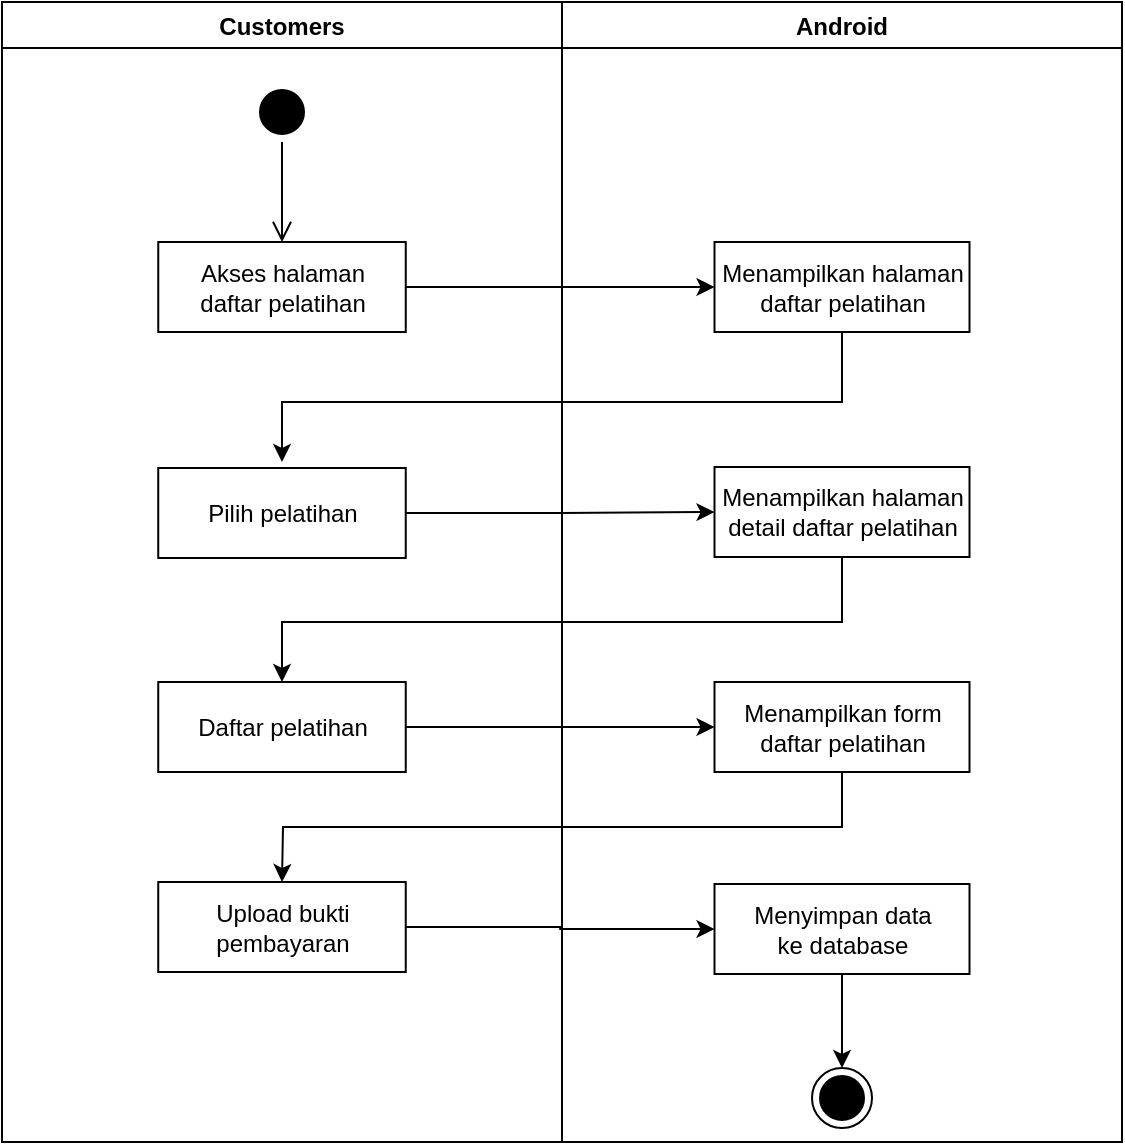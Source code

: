 <mxfile version="20.2.7" type="device"><diagram id="gmiYJdrFhtyKGIdtfyTS" name="Page-1"><mxGraphModel dx="1240" dy="561" grid="1" gridSize="10" guides="1" tooltips="1" connect="1" arrows="1" fold="1" page="1" pageScale="1" pageWidth="850" pageHeight="1100" math="0" shadow="0"><root><mxCell id="0"/><mxCell id="1" parent="0"/><mxCell id="lIqQ84rKWKbHgSRlVj4N-1" value="Android" style="swimlane;fillColor=none;" parent="1" vertex="1"><mxGeometry x="440" y="120" width="280" height="570" as="geometry"/></mxCell><mxCell id="lIqQ84rKWKbHgSRlVj4N-2" value="Menampilkan halaman&lt;br&gt;daftar pelatihan" style="html=1;strokeColor=#000000;fillColor=default;" parent="lIqQ84rKWKbHgSRlVj4N-1" vertex="1"><mxGeometry x="76.25" y="120" width="127.5" height="45" as="geometry"/></mxCell><mxCell id="lIqQ84rKWKbHgSRlVj4N-3" value="" style="ellipse;html=1;shape=endState;fillColor=#000000;strokeColor=#000000;" parent="lIqQ84rKWKbHgSRlVj4N-1" vertex="1"><mxGeometry x="125" y="533" width="30" height="30" as="geometry"/></mxCell><mxCell id="lIqQ84rKWKbHgSRlVj4N-4" value="Menampilkan halaman&lt;br&gt;detail daftar pelatihan" style="html=1;strokeColor=#000000;fillColor=default;" parent="lIqQ84rKWKbHgSRlVj4N-1" vertex="1"><mxGeometry x="76.25" y="232.5" width="127.5" height="45" as="geometry"/></mxCell><mxCell id="lIqQ84rKWKbHgSRlVj4N-5" value="Menampilkan form&lt;br&gt;daftar pelatihan" style="html=1;strokeColor=#000000;fillColor=default;" parent="lIqQ84rKWKbHgSRlVj4N-1" vertex="1"><mxGeometry x="76.25" y="340" width="127.5" height="45" as="geometry"/></mxCell><mxCell id="k9z2Xst6gBYRzPubZ5oo-4" style="edgeStyle=orthogonalEdgeStyle;rounded=0;orthogonalLoop=1;jettySize=auto;html=1;exitX=0.5;exitY=1;exitDx=0;exitDy=0;entryX=0.5;entryY=0;entryDx=0;entryDy=0;" parent="lIqQ84rKWKbHgSRlVj4N-1" source="lIqQ84rKWKbHgSRlVj4N-7" target="lIqQ84rKWKbHgSRlVj4N-3" edge="1"><mxGeometry relative="1" as="geometry"/></mxCell><mxCell id="lIqQ84rKWKbHgSRlVj4N-7" value="Menyimpan data&lt;br&gt;ke database" style="html=1;strokeColor=#000000;fillColor=default;" parent="lIqQ84rKWKbHgSRlVj4N-1" vertex="1"><mxGeometry x="76.25" y="441" width="127.5" height="45" as="geometry"/></mxCell><mxCell id="lIqQ84rKWKbHgSRlVj4N-13" value="Customers" style="swimlane;fillColor=none;startSize=23;" parent="1" vertex="1"><mxGeometry x="160" y="120" width="280" height="570" as="geometry"/></mxCell><mxCell id="lIqQ84rKWKbHgSRlVj4N-14" value="" style="ellipse;html=1;shape=startState;fillColor=#000000;strokeColor=#000000;" parent="lIqQ84rKWKbHgSRlVj4N-13" vertex="1"><mxGeometry x="125" y="40" width="30" height="30" as="geometry"/></mxCell><mxCell id="lIqQ84rKWKbHgSRlVj4N-15" value="" style="edgeStyle=orthogonalEdgeStyle;html=1;verticalAlign=bottom;endArrow=open;endSize=8;strokeColor=#000000;rounded=0;" parent="lIqQ84rKWKbHgSRlVj4N-13" source="lIqQ84rKWKbHgSRlVj4N-14" edge="1"><mxGeometry relative="1" as="geometry"><mxPoint x="140" y="120" as="targetPoint"/></mxGeometry></mxCell><mxCell id="lIqQ84rKWKbHgSRlVj4N-16" value="Akses halaman&lt;br&gt;daftar pelatihan" style="html=1;strokeColor=#000000;fillColor=default;" parent="lIqQ84rKWKbHgSRlVj4N-13" vertex="1"><mxGeometry x="78.13" y="120" width="123.75" height="45" as="geometry"/></mxCell><mxCell id="lIqQ84rKWKbHgSRlVj4N-19" value="Daftar pelatihan" style="html=1;strokeColor=#000000;fillColor=default;" parent="lIqQ84rKWKbHgSRlVj4N-13" vertex="1"><mxGeometry x="78.12" y="340" width="123.75" height="45" as="geometry"/></mxCell><mxCell id="lIqQ84rKWKbHgSRlVj4N-24" value="Upload bukti&lt;br&gt;pembayaran" style="html=1;strokeColor=#000000;fillColor=default;" parent="lIqQ84rKWKbHgSRlVj4N-13" vertex="1"><mxGeometry x="78.12" y="440" width="123.75" height="45" as="geometry"/></mxCell><mxCell id="lIqQ84rKWKbHgSRlVj4N-44" value="Pilih pelatihan" style="html=1;strokeColor=#000000;fillColor=default;" parent="lIqQ84rKWKbHgSRlVj4N-13" vertex="1"><mxGeometry x="78.12" y="233" width="123.75" height="45" as="geometry"/></mxCell><mxCell id="lIqQ84rKWKbHgSRlVj4N-28" style="edgeStyle=orthogonalEdgeStyle;rounded=0;orthogonalLoop=1;jettySize=auto;html=1;exitX=1;exitY=0.5;exitDx=0;exitDy=0;strokeColor=#000000;entryX=0;entryY=0.5;entryDx=0;entryDy=0;" parent="1" source="lIqQ84rKWKbHgSRlVj4N-16" target="lIqQ84rKWKbHgSRlVj4N-2" edge="1"><mxGeometry relative="1" as="geometry"><mxPoint x="560" y="185" as="targetPoint"/><Array as="points"><mxPoint x="500" y="263"/><mxPoint x="510" y="263"/></Array></mxGeometry></mxCell><mxCell id="lIqQ84rKWKbHgSRlVj4N-29" style="edgeStyle=orthogonalEdgeStyle;rounded=0;orthogonalLoop=1;jettySize=auto;html=1;exitX=0.5;exitY=1;exitDx=0;exitDy=0;strokeColor=#000000;entryX=0.5;entryY=0;entryDx=0;entryDy=0;" parent="1" source="lIqQ84rKWKbHgSRlVj4N-2" edge="1"><mxGeometry relative="1" as="geometry"><Array as="points"><mxPoint x="580" y="320"/><mxPoint x="300" y="320"/></Array><mxPoint x="299.995" y="350" as="targetPoint"/></mxGeometry></mxCell><mxCell id="lIqQ84rKWKbHgSRlVj4N-32" style="edgeStyle=orthogonalEdgeStyle;rounded=0;orthogonalLoop=1;jettySize=auto;html=1;exitX=0.5;exitY=1;exitDx=0;exitDy=0;entryX=0.5;entryY=0;entryDx=0;entryDy=0;" parent="1" source="lIqQ84rKWKbHgSRlVj4N-4" target="lIqQ84rKWKbHgSRlVj4N-19" edge="1"><mxGeometry relative="1" as="geometry"><Array as="points"><mxPoint x="580" y="430"/><mxPoint x="300" y="430"/></Array></mxGeometry></mxCell><mxCell id="lIqQ84rKWKbHgSRlVj4N-33" style="edgeStyle=orthogonalEdgeStyle;rounded=0;orthogonalLoop=1;jettySize=auto;html=1;exitX=1;exitY=0.5;exitDx=0;exitDy=0;entryX=0;entryY=0.5;entryDx=0;entryDy=0;" parent="1" source="lIqQ84rKWKbHgSRlVj4N-19" target="lIqQ84rKWKbHgSRlVj4N-5" edge="1"><mxGeometry relative="1" as="geometry"/></mxCell><mxCell id="lIqQ84rKWKbHgSRlVj4N-37" style="edgeStyle=orthogonalEdgeStyle;rounded=0;orthogonalLoop=1;jettySize=auto;html=1;exitX=1;exitY=0.5;exitDx=0;exitDy=0;entryX=0;entryY=0.5;entryDx=0;entryDy=0;" parent="1" source="lIqQ84rKWKbHgSRlVj4N-24" target="lIqQ84rKWKbHgSRlVj4N-7" edge="1"><mxGeometry relative="1" as="geometry"/></mxCell><mxCell id="lIqQ84rKWKbHgSRlVj4N-45" style="edgeStyle=orthogonalEdgeStyle;rounded=0;orthogonalLoop=1;jettySize=auto;html=1;exitX=1;exitY=0.5;exitDx=0;exitDy=0;entryX=0;entryY=0.5;entryDx=0;entryDy=0;" parent="1" source="lIqQ84rKWKbHgSRlVj4N-44" target="lIqQ84rKWKbHgSRlVj4N-4" edge="1"><mxGeometry relative="1" as="geometry"/></mxCell><mxCell id="k9z2Xst6gBYRzPubZ5oo-2" style="edgeStyle=orthogonalEdgeStyle;rounded=0;orthogonalLoop=1;jettySize=auto;html=1;exitX=0.5;exitY=1;exitDx=0;exitDy=0;entryX=0.5;entryY=0;entryDx=0;entryDy=0;" parent="1" source="lIqQ84rKWKbHgSRlVj4N-5" edge="1"><mxGeometry relative="1" as="geometry"><mxPoint x="299.995" y="560" as="targetPoint"/></mxGeometry></mxCell></root></mxGraphModel></diagram></mxfile>